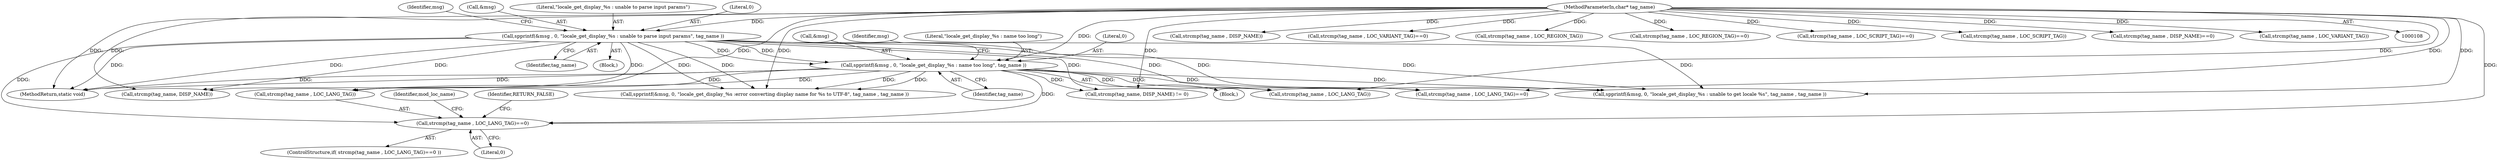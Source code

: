 digraph "0_php-src_97eff7eb57fc2320c267a949cffd622c38712484?w=1_21@API" {
"1000219" [label="(Call,strcmp(tag_name , LOC_LANG_TAG)==0)"];
"1000109" [label="(MethodParameterIn,char* tag_name)"];
"1000183" [label="(Call,spprintf(&msg , 0, \"locale_get_display_%s : name too long\", tag_name ))"];
"1000169" [label="(Call,spprintf(&msg , 0, \"locale_get_display_%s : unable to parse input params\", tag_name ))"];
"1000168" [label="(Block,)"];
"1000268" [label="(Call,strcmp(tag_name , LOC_LANG_TAG))"];
"1000220" [label="(Call,strcmp(tag_name , LOC_LANG_TAG))"];
"1000336" [label="(Call,strcmp(tag_name , DISP_NAME))"];
"1000190" [label="(Identifier,msg)"];
"1000440" [label="(MethodReturn,static void)"];
"1000182" [label="(Block,)"];
"1000318" [label="(Call,strcmp(tag_name , LOC_VARIANT_TAG)==0)"];
"1000176" [label="(Identifier,msg)"];
"1000203" [label="(Call,strcmp(tag_name, DISP_NAME))"];
"1000109" [label="(MethodParameterIn,char* tag_name)"];
"1000426" [label="(Call,spprintf(&msg, 0, \"locale_get_display_%s :error converting display name for %s to UTF-8\", tag_name , tag_name ))"];
"1000169" [label="(Call,spprintf(&msg , 0, \"locale_get_display_%s : unable to parse input params\", tag_name ))"];
"1000302" [label="(Call,strcmp(tag_name , LOC_REGION_TAG))"];
"1000301" [label="(Call,strcmp(tag_name , LOC_REGION_TAG)==0)"];
"1000226" [label="(Identifier,mod_loc_name)"];
"1000218" [label="(ControlStructure,if( strcmp(tag_name , LOC_LANG_TAG)==0 ))"];
"1000174" [label="(Identifier,tag_name)"];
"1000170" [label="(Call,&msg)"];
"1000202" [label="(Call,strcmp(tag_name, DISP_NAME) != 0)"];
"1000187" [label="(Literal,\"locale_get_display_%s : name too long\")"];
"1000284" [label="(Call,strcmp(tag_name , LOC_SCRIPT_TAG)==0)"];
"1000219" [label="(Call,strcmp(tag_name , LOC_LANG_TAG)==0)"];
"1000267" [label="(Call,strcmp(tag_name , LOC_LANG_TAG)==0)"];
"1000186" [label="(Literal,0)"];
"1000285" [label="(Call,strcmp(tag_name , LOC_SCRIPT_TAG))"];
"1000335" [label="(Call,strcmp(tag_name , DISP_NAME)==0)"];
"1000363" [label="(Call,spprintf(&msg, 0, \"locale_get_display_%s : unable to get locale %s\", tag_name , tag_name ))"];
"1000173" [label="(Literal,\"locale_get_display_%s : unable to parse input params\")"];
"1000319" [label="(Call,strcmp(tag_name , LOC_VARIANT_TAG))"];
"1000231" [label="(Identifier,RETURN_FALSE)"];
"1000184" [label="(Call,&msg)"];
"1000223" [label="(Literal,0)"];
"1000183" [label="(Call,spprintf(&msg , 0, \"locale_get_display_%s : name too long\", tag_name ))"];
"1000188" [label="(Identifier,tag_name)"];
"1000172" [label="(Literal,0)"];
"1000219" -> "1000218"  [label="AST: "];
"1000219" -> "1000223"  [label="CFG: "];
"1000220" -> "1000219"  [label="AST: "];
"1000223" -> "1000219"  [label="AST: "];
"1000226" -> "1000219"  [label="CFG: "];
"1000231" -> "1000219"  [label="CFG: "];
"1000109" -> "1000219"  [label="DDG: "];
"1000183" -> "1000219"  [label="DDG: "];
"1000169" -> "1000219"  [label="DDG: "];
"1000109" -> "1000108"  [label="AST: "];
"1000109" -> "1000440"  [label="DDG: "];
"1000109" -> "1000169"  [label="DDG: "];
"1000109" -> "1000183"  [label="DDG: "];
"1000109" -> "1000202"  [label="DDG: "];
"1000109" -> "1000203"  [label="DDG: "];
"1000109" -> "1000220"  [label="DDG: "];
"1000109" -> "1000267"  [label="DDG: "];
"1000109" -> "1000268"  [label="DDG: "];
"1000109" -> "1000284"  [label="DDG: "];
"1000109" -> "1000285"  [label="DDG: "];
"1000109" -> "1000301"  [label="DDG: "];
"1000109" -> "1000302"  [label="DDG: "];
"1000109" -> "1000318"  [label="DDG: "];
"1000109" -> "1000319"  [label="DDG: "];
"1000109" -> "1000335"  [label="DDG: "];
"1000109" -> "1000336"  [label="DDG: "];
"1000109" -> "1000363"  [label="DDG: "];
"1000109" -> "1000426"  [label="DDG: "];
"1000183" -> "1000182"  [label="AST: "];
"1000183" -> "1000188"  [label="CFG: "];
"1000184" -> "1000183"  [label="AST: "];
"1000186" -> "1000183"  [label="AST: "];
"1000187" -> "1000183"  [label="AST: "];
"1000188" -> "1000183"  [label="AST: "];
"1000190" -> "1000183"  [label="CFG: "];
"1000183" -> "1000440"  [label="DDG: "];
"1000183" -> "1000440"  [label="DDG: "];
"1000169" -> "1000183"  [label="DDG: "];
"1000169" -> "1000183"  [label="DDG: "];
"1000183" -> "1000202"  [label="DDG: "];
"1000183" -> "1000203"  [label="DDG: "];
"1000183" -> "1000220"  [label="DDG: "];
"1000183" -> "1000267"  [label="DDG: "];
"1000183" -> "1000268"  [label="DDG: "];
"1000183" -> "1000363"  [label="DDG: "];
"1000183" -> "1000363"  [label="DDG: "];
"1000183" -> "1000426"  [label="DDG: "];
"1000183" -> "1000426"  [label="DDG: "];
"1000169" -> "1000168"  [label="AST: "];
"1000169" -> "1000174"  [label="CFG: "];
"1000170" -> "1000169"  [label="AST: "];
"1000172" -> "1000169"  [label="AST: "];
"1000173" -> "1000169"  [label="AST: "];
"1000174" -> "1000169"  [label="AST: "];
"1000176" -> "1000169"  [label="CFG: "];
"1000169" -> "1000440"  [label="DDG: "];
"1000169" -> "1000440"  [label="DDG: "];
"1000169" -> "1000202"  [label="DDG: "];
"1000169" -> "1000203"  [label="DDG: "];
"1000169" -> "1000220"  [label="DDG: "];
"1000169" -> "1000267"  [label="DDG: "];
"1000169" -> "1000268"  [label="DDG: "];
"1000169" -> "1000363"  [label="DDG: "];
"1000169" -> "1000363"  [label="DDG: "];
"1000169" -> "1000426"  [label="DDG: "];
"1000169" -> "1000426"  [label="DDG: "];
}
